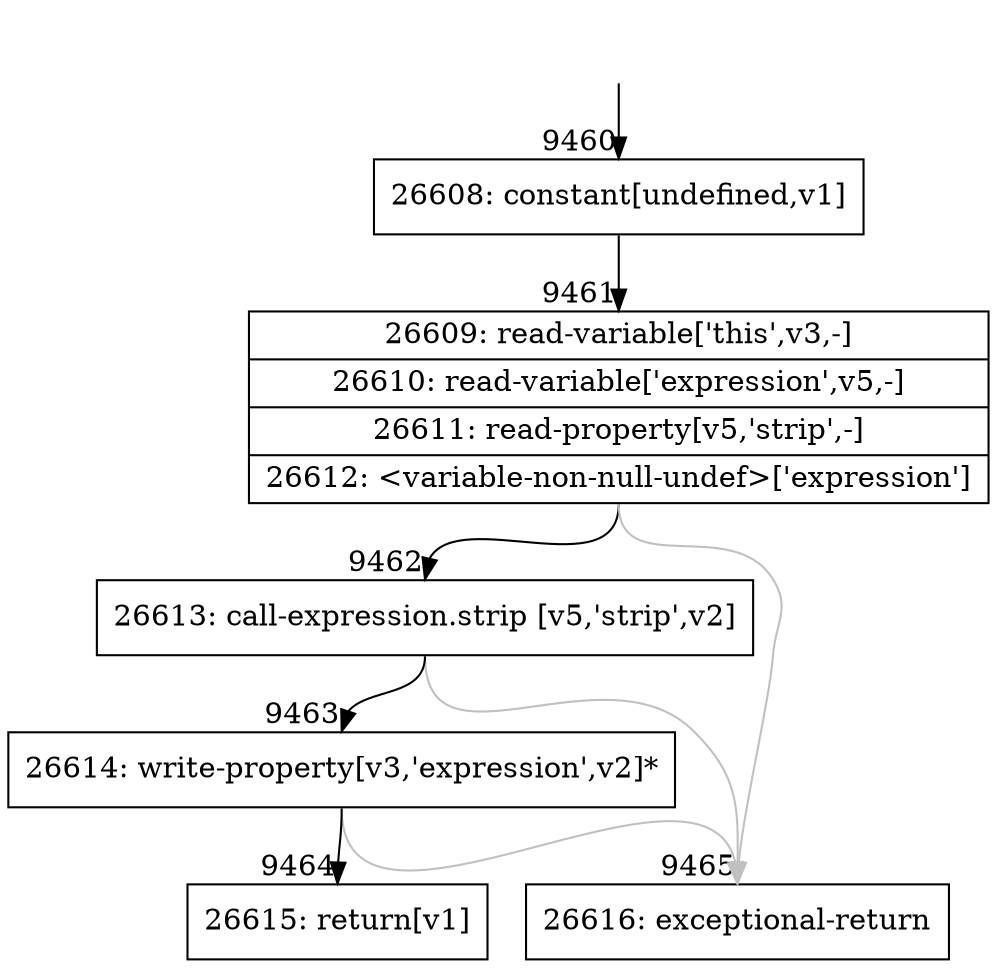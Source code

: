 digraph {
rankdir="TD"
BB_entry725[shape=none,label=""];
BB_entry725 -> BB9460 [tailport=s, headport=n, headlabel="    9460"]
BB9460 [shape=record label="{26608: constant[undefined,v1]}" ] 
BB9460 -> BB9461 [tailport=s, headport=n, headlabel="      9461"]
BB9461 [shape=record label="{26609: read-variable['this',v3,-]|26610: read-variable['expression',v5,-]|26611: read-property[v5,'strip',-]|26612: \<variable-non-null-undef\>['expression']}" ] 
BB9461 -> BB9462 [tailport=s, headport=n, headlabel="      9462"]
BB9461 -> BB9465 [tailport=s, headport=n, color=gray, headlabel="      9465"]
BB9462 [shape=record label="{26613: call-expression.strip [v5,'strip',v2]}" ] 
BB9462 -> BB9463 [tailport=s, headport=n, headlabel="      9463"]
BB9462 -> BB9465 [tailport=s, headport=n, color=gray]
BB9463 [shape=record label="{26614: write-property[v3,'expression',v2]*}" ] 
BB9463 -> BB9464 [tailport=s, headport=n, headlabel="      9464"]
BB9463 -> BB9465 [tailport=s, headport=n, color=gray]
BB9464 [shape=record label="{26615: return[v1]}" ] 
BB9465 [shape=record label="{26616: exceptional-return}" ] 
//#$~ 7460
}
